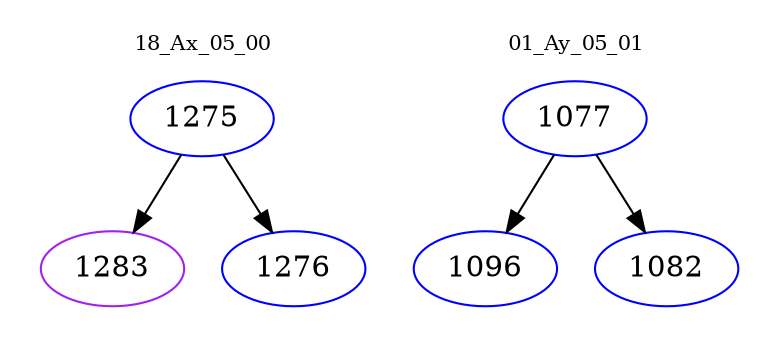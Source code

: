 digraph{
subgraph cluster_0 {
color = white
label = "18_Ax_05_00";
fontsize=10;
T0_1275 [label="1275", color="blue"]
T0_1275 -> T0_1283 [color="black"]
T0_1283 [label="1283", color="purple"]
T0_1275 -> T0_1276 [color="black"]
T0_1276 [label="1276", color="blue"]
}
subgraph cluster_1 {
color = white
label = "01_Ay_05_01";
fontsize=10;
T1_1077 [label="1077", color="blue"]
T1_1077 -> T1_1096 [color="black"]
T1_1096 [label="1096", color="blue"]
T1_1077 -> T1_1082 [color="black"]
T1_1082 [label="1082", color="blue"]
}
}
